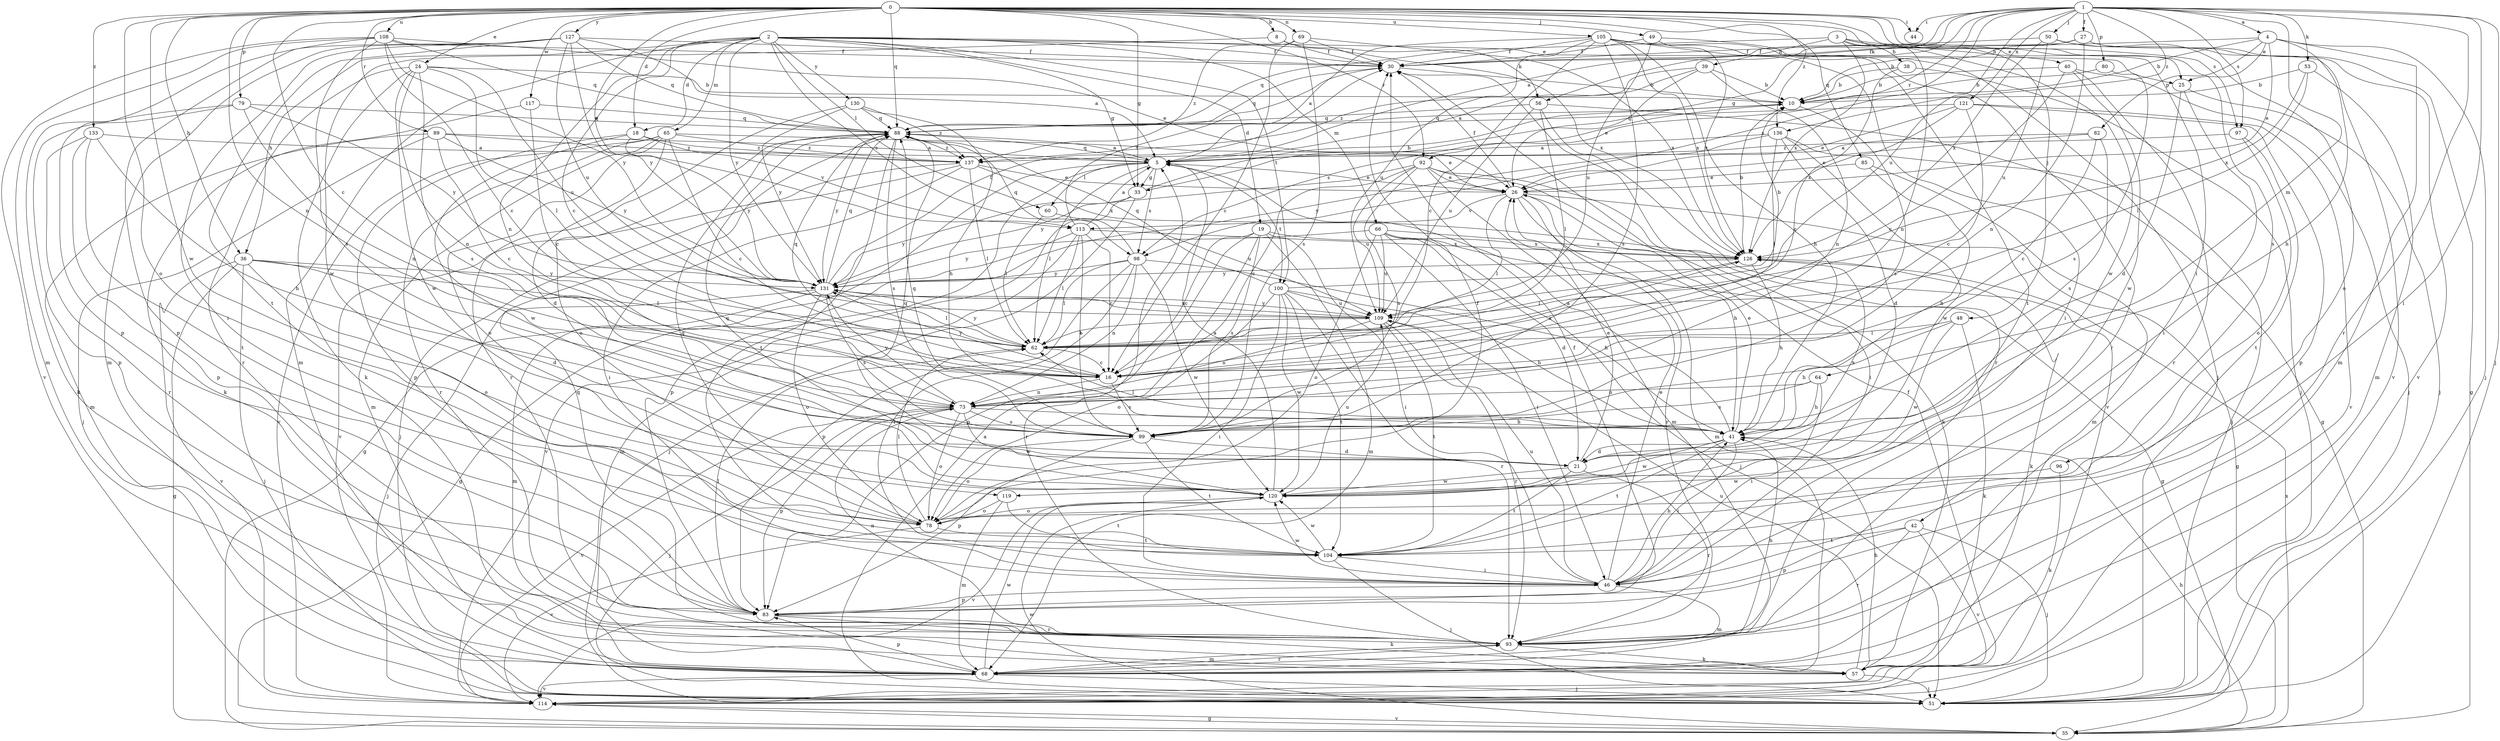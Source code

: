 strict digraph  {
0;
1;
2;
3;
4;
5;
8;
10;
16;
18;
19;
21;
24;
25;
26;
27;
30;
33;
35;
36;
38;
39;
40;
41;
42;
44;
46;
48;
49;
50;
51;
53;
56;
57;
60;
62;
64;
65;
66;
68;
69;
73;
78;
79;
80;
82;
83;
85;
88;
89;
92;
93;
96;
97;
98;
99;
100;
104;
105;
108;
109;
113;
114;
117;
119;
120;
121;
126;
127;
130;
131;
133;
136;
137;
0 -> 8  [label=b];
0 -> 16  [label=c];
0 -> 18  [label=d];
0 -> 24  [label=e];
0 -> 33  [label=g];
0 -> 36  [label=h];
0 -> 42  [label=i];
0 -> 44  [label=i];
0 -> 48  [label=j];
0 -> 49  [label=j];
0 -> 69  [label=n];
0 -> 73  [label=n];
0 -> 78  [label=o];
0 -> 79  [label=p];
0 -> 85  [label=q];
0 -> 88  [label=q];
0 -> 89  [label=r];
0 -> 92  [label=r];
0 -> 96  [label=s];
0 -> 97  [label=s];
0 -> 105  [label=u];
0 -> 108  [label=u];
0 -> 113  [label=v];
0 -> 117  [label=w];
0 -> 119  [label=w];
0 -> 127  [label=y];
0 -> 133  [label=z];
0 -> 136  [label=z];
1 -> 4  [label=a];
1 -> 5  [label=a];
1 -> 27  [label=f];
1 -> 33  [label=g];
1 -> 44  [label=i];
1 -> 46  [label=i];
1 -> 50  [label=j];
1 -> 51  [label=j];
1 -> 53  [label=k];
1 -> 56  [label=k];
1 -> 64  [label=m];
1 -> 80  [label=p];
1 -> 92  [label=r];
1 -> 93  [label=r];
1 -> 97  [label=s];
1 -> 98  [label=s];
1 -> 109  [label=u];
1 -> 121  [label=x];
1 -> 136  [label=z];
2 -> 16  [label=c];
2 -> 18  [label=d];
2 -> 19  [label=d];
2 -> 25  [label=e];
2 -> 30  [label=f];
2 -> 33  [label=g];
2 -> 36  [label=h];
2 -> 60  [label=l];
2 -> 65  [label=m];
2 -> 66  [label=m];
2 -> 68  [label=m];
2 -> 73  [label=n];
2 -> 98  [label=s];
2 -> 100  [label=t];
2 -> 126  [label=x];
2 -> 130  [label=y];
2 -> 131  [label=y];
3 -> 25  [label=e];
3 -> 38  [label=h];
3 -> 39  [label=h];
3 -> 40  [label=h];
3 -> 73  [label=n];
3 -> 88  [label=q];
3 -> 119  [label=w];
3 -> 126  [label=x];
4 -> 10  [label=b];
4 -> 25  [label=e];
4 -> 26  [label=e];
4 -> 30  [label=f];
4 -> 41  [label=h];
4 -> 51  [label=j];
4 -> 68  [label=m];
4 -> 82  [label=p];
5 -> 26  [label=e];
5 -> 33  [label=g];
5 -> 35  [label=g];
5 -> 60  [label=l];
5 -> 62  [label=l];
5 -> 83  [label=p];
5 -> 88  [label=q];
5 -> 98  [label=s];
5 -> 100  [label=t];
8 -> 30  [label=f];
8 -> 56  [label=k];
8 -> 120  [label=w];
10 -> 88  [label=q];
10 -> 98  [label=s];
10 -> 99  [label=s];
16 -> 73  [label=n];
16 -> 99  [label=s];
16 -> 126  [label=x];
16 -> 131  [label=y];
18 -> 83  [label=p];
18 -> 113  [label=v];
18 -> 120  [label=w];
18 -> 131  [label=y];
18 -> 137  [label=z];
19 -> 16  [label=c];
19 -> 46  [label=i];
19 -> 68  [label=m];
19 -> 83  [label=p];
19 -> 93  [label=r];
19 -> 99  [label=s];
19 -> 126  [label=x];
21 -> 26  [label=e];
21 -> 88  [label=q];
21 -> 93  [label=r];
21 -> 104  [label=t];
21 -> 120  [label=w];
21 -> 126  [label=x];
24 -> 10  [label=b];
24 -> 57  [label=k];
24 -> 62  [label=l];
24 -> 73  [label=n];
24 -> 93  [label=r];
24 -> 99  [label=s];
24 -> 109  [label=u];
24 -> 120  [label=w];
25 -> 21  [label=d];
25 -> 46  [label=i];
25 -> 51  [label=j];
26 -> 30  [label=f];
26 -> 35  [label=g];
26 -> 41  [label=h];
26 -> 62  [label=l];
26 -> 68  [label=m];
26 -> 93  [label=r];
26 -> 113  [label=v];
27 -> 10  [label=b];
27 -> 30  [label=f];
27 -> 35  [label=g];
27 -> 73  [label=n];
27 -> 114  [label=v];
30 -> 10  [label=b];
30 -> 88  [label=q];
30 -> 93  [label=r];
33 -> 10  [label=b];
33 -> 51  [label=j];
33 -> 114  [label=v];
33 -> 131  [label=y];
35 -> 41  [label=h];
35 -> 114  [label=v];
35 -> 120  [label=w];
35 -> 126  [label=x];
36 -> 21  [label=d];
36 -> 35  [label=g];
36 -> 51  [label=j];
36 -> 62  [label=l];
36 -> 78  [label=o];
36 -> 114  [label=v];
36 -> 131  [label=y];
38 -> 10  [label=b];
38 -> 16  [label=c];
38 -> 51  [label=j];
39 -> 5  [label=a];
39 -> 10  [label=b];
39 -> 26  [label=e];
39 -> 73  [label=n];
39 -> 137  [label=z];
40 -> 10  [label=b];
40 -> 16  [label=c];
40 -> 51  [label=j];
40 -> 93  [label=r];
40 -> 120  [label=w];
41 -> 5  [label=a];
41 -> 21  [label=d];
41 -> 26  [label=e];
41 -> 46  [label=i];
41 -> 62  [label=l];
41 -> 104  [label=t];
41 -> 120  [label=w];
42 -> 51  [label=j];
42 -> 83  [label=p];
42 -> 93  [label=r];
42 -> 104  [label=t];
42 -> 114  [label=v];
46 -> 26  [label=e];
46 -> 41  [label=h];
46 -> 68  [label=m];
46 -> 83  [label=p];
46 -> 109  [label=u];
46 -> 120  [label=w];
48 -> 41  [label=h];
48 -> 57  [label=k];
48 -> 62  [label=l];
48 -> 120  [label=w];
49 -> 30  [label=f];
49 -> 93  [label=r];
49 -> 109  [label=u];
49 -> 126  [label=x];
50 -> 30  [label=f];
50 -> 78  [label=o];
50 -> 109  [label=u];
50 -> 114  [label=v];
50 -> 126  [label=x];
51 -> 5  [label=a];
53 -> 10  [label=b];
53 -> 62  [label=l];
53 -> 68  [label=m];
53 -> 126  [label=x];
56 -> 35  [label=g];
56 -> 62  [label=l];
56 -> 88  [label=q];
56 -> 109  [label=u];
56 -> 114  [label=v];
57 -> 41  [label=h];
57 -> 51  [label=j];
57 -> 109  [label=u];
60 -> 62  [label=l];
60 -> 109  [label=u];
62 -> 16  [label=c];
62 -> 88  [label=q];
62 -> 131  [label=y];
64 -> 41  [label=h];
64 -> 46  [label=i];
64 -> 73  [label=n];
64 -> 99  [label=s];
65 -> 16  [label=c];
65 -> 21  [label=d];
65 -> 26  [label=e];
65 -> 68  [label=m];
65 -> 78  [label=o];
65 -> 93  [label=r];
65 -> 114  [label=v];
65 -> 137  [label=z];
66 -> 21  [label=d];
66 -> 35  [label=g];
66 -> 46  [label=i];
66 -> 51  [label=j];
66 -> 78  [label=o];
66 -> 109  [label=u];
66 -> 126  [label=x];
66 -> 131  [label=y];
68 -> 51  [label=j];
68 -> 83  [label=p];
68 -> 93  [label=r];
68 -> 114  [label=v];
68 -> 120  [label=w];
69 -> 16  [label=c];
69 -> 30  [label=f];
69 -> 99  [label=s];
69 -> 126  [label=x];
69 -> 137  [label=z];
73 -> 41  [label=h];
73 -> 51  [label=j];
73 -> 78  [label=o];
73 -> 83  [label=p];
73 -> 99  [label=s];
73 -> 114  [label=v];
73 -> 120  [label=w];
73 -> 131  [label=y];
78 -> 30  [label=f];
78 -> 62  [label=l];
78 -> 88  [label=q];
78 -> 104  [label=t];
78 -> 114  [label=v];
79 -> 57  [label=k];
79 -> 73  [label=n];
79 -> 83  [label=p];
79 -> 88  [label=q];
79 -> 131  [label=y];
80 -> 10  [label=b];
80 -> 99  [label=s];
82 -> 5  [label=a];
82 -> 16  [label=c];
82 -> 26  [label=e];
82 -> 99  [label=s];
83 -> 30  [label=f];
83 -> 57  [label=k];
83 -> 62  [label=l];
83 -> 93  [label=r];
85 -> 26  [label=e];
85 -> 41  [label=h];
85 -> 68  [label=m];
88 -> 5  [label=a];
88 -> 78  [label=o];
88 -> 99  [label=s];
88 -> 104  [label=t];
88 -> 131  [label=y];
88 -> 137  [label=z];
89 -> 5  [label=a];
89 -> 16  [label=c];
89 -> 51  [label=j];
89 -> 68  [label=m];
89 -> 131  [label=y];
89 -> 137  [label=z];
92 -> 16  [label=c];
92 -> 26  [label=e];
92 -> 46  [label=i];
92 -> 57  [label=k];
92 -> 68  [label=m];
92 -> 99  [label=s];
92 -> 109  [label=u];
92 -> 131  [label=y];
93 -> 41  [label=h];
93 -> 57  [label=k];
93 -> 68  [label=m];
93 -> 73  [label=n];
93 -> 88  [label=q];
96 -> 57  [label=k];
96 -> 120  [label=w];
97 -> 78  [label=o];
97 -> 104  [label=t];
97 -> 137  [label=z];
98 -> 41  [label=h];
98 -> 46  [label=i];
98 -> 62  [label=l];
98 -> 73  [label=n];
98 -> 83  [label=p];
98 -> 88  [label=q];
98 -> 120  [label=w];
98 -> 131  [label=y];
99 -> 21  [label=d];
99 -> 78  [label=o];
99 -> 83  [label=p];
99 -> 88  [label=q];
99 -> 104  [label=t];
100 -> 10  [label=b];
100 -> 41  [label=h];
100 -> 46  [label=i];
100 -> 78  [label=o];
100 -> 88  [label=q];
100 -> 93  [label=r];
100 -> 104  [label=t];
100 -> 109  [label=u];
100 -> 120  [label=w];
104 -> 46  [label=i];
104 -> 51  [label=j];
104 -> 120  [label=w];
105 -> 5  [label=a];
105 -> 16  [label=c];
105 -> 30  [label=f];
105 -> 41  [label=h];
105 -> 46  [label=i];
105 -> 51  [label=j];
105 -> 99  [label=s];
105 -> 104  [label=t];
105 -> 109  [label=u];
105 -> 126  [label=x];
108 -> 16  [label=c];
108 -> 26  [label=e];
108 -> 30  [label=f];
108 -> 68  [label=m];
108 -> 83  [label=p];
108 -> 88  [label=q];
108 -> 99  [label=s];
108 -> 114  [label=v];
108 -> 131  [label=y];
109 -> 62  [label=l];
109 -> 73  [label=n];
109 -> 93  [label=r];
109 -> 104  [label=t];
109 -> 131  [label=y];
113 -> 5  [label=a];
113 -> 16  [label=c];
113 -> 30  [label=f];
113 -> 35  [label=g];
113 -> 62  [label=l];
113 -> 68  [label=m];
113 -> 99  [label=s];
113 -> 126  [label=x];
114 -> 30  [label=f];
114 -> 35  [label=g];
117 -> 16  [label=c];
117 -> 57  [label=k];
117 -> 88  [label=q];
119 -> 68  [label=m];
119 -> 78  [label=o];
119 -> 104  [label=t];
120 -> 5  [label=a];
120 -> 78  [label=o];
120 -> 88  [label=q];
120 -> 109  [label=u];
120 -> 114  [label=v];
121 -> 16  [label=c];
121 -> 26  [label=e];
121 -> 83  [label=p];
121 -> 88  [label=q];
121 -> 114  [label=v];
121 -> 126  [label=x];
126 -> 10  [label=b];
126 -> 41  [label=h];
126 -> 57  [label=k];
126 -> 62  [label=l];
126 -> 131  [label=y];
127 -> 5  [label=a];
127 -> 30  [label=f];
127 -> 46  [label=i];
127 -> 68  [label=m];
127 -> 83  [label=p];
127 -> 88  [label=q];
127 -> 104  [label=t];
127 -> 109  [label=u];
127 -> 131  [label=y];
130 -> 41  [label=h];
130 -> 88  [label=q];
130 -> 93  [label=r];
130 -> 131  [label=y];
130 -> 137  [label=z];
131 -> 30  [label=f];
131 -> 51  [label=j];
131 -> 62  [label=l];
131 -> 68  [label=m];
131 -> 78  [label=o];
131 -> 88  [label=q];
131 -> 99  [label=s];
131 -> 109  [label=u];
133 -> 5  [label=a];
133 -> 41  [label=h];
133 -> 83  [label=p];
133 -> 93  [label=r];
133 -> 104  [label=t];
136 -> 5  [label=a];
136 -> 21  [label=d];
136 -> 51  [label=j];
136 -> 62  [label=l];
136 -> 120  [label=w];
136 -> 131  [label=y];
137 -> 26  [label=e];
137 -> 46  [label=i];
137 -> 51  [label=j];
137 -> 62  [label=l];
137 -> 114  [label=v];
137 -> 126  [label=x];
}
